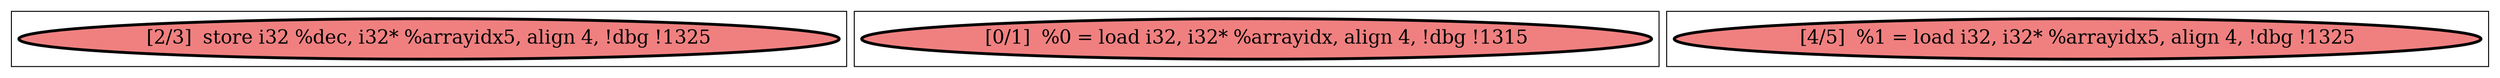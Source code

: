 
digraph G {





subgraph cluster2 {


node29 [penwidth=3.0,fontsize=20,fillcolor=lightcoral,label="[2/3]  store i32 %dec, i32* %arrayidx5, align 4, !dbg !1325",shape=ellipse,style=filled ]



}

subgraph cluster0 {


node27 [penwidth=3.0,fontsize=20,fillcolor=lightcoral,label="[0/1]  %0 = load i32, i32* %arrayidx, align 4, !dbg !1315",shape=ellipse,style=filled ]



}

subgraph cluster1 {


node28 [penwidth=3.0,fontsize=20,fillcolor=lightcoral,label="[4/5]  %1 = load i32, i32* %arrayidx5, align 4, !dbg !1325",shape=ellipse,style=filled ]



}

}
